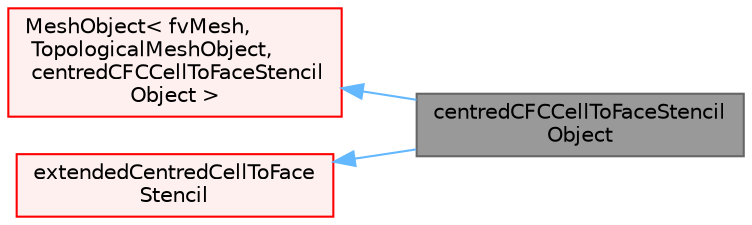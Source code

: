 digraph "centredCFCCellToFaceStencilObject"
{
 // LATEX_PDF_SIZE
  bgcolor="transparent";
  edge [fontname=Helvetica,fontsize=10,labelfontname=Helvetica,labelfontsize=10];
  node [fontname=Helvetica,fontsize=10,shape=box,height=0.2,width=0.4];
  rankdir="LR";
  Node1 [id="Node000001",label="centredCFCCellToFaceStencil\lObject",height=0.2,width=0.4,color="gray40", fillcolor="grey60", style="filled", fontcolor="black",tooltip=" "];
  Node2 -> Node1 [id="edge1_Node000001_Node000002",dir="back",color="steelblue1",style="solid",tooltip=" "];
  Node2 [id="Node000002",label="MeshObject\< fvMesh,\l TopologicalMeshObject,\l centredCFCCellToFaceStencil\lObject \>",height=0.2,width=0.4,color="red", fillcolor="#FFF0F0", style="filled",URL="$classFoam_1_1MeshObject.html",tooltip=" "];
  Node58 -> Node1 [id="edge2_Node000001_Node000058",dir="back",color="steelblue1",style="solid",tooltip=" "];
  Node58 [id="Node000058",label="extendedCentredCellToFace\lStencil",height=0.2,width=0.4,color="red", fillcolor="#FFF0F0", style="filled",URL="$classFoam_1_1extendedCentredCellToFaceStencil.html",tooltip=" "];
}
